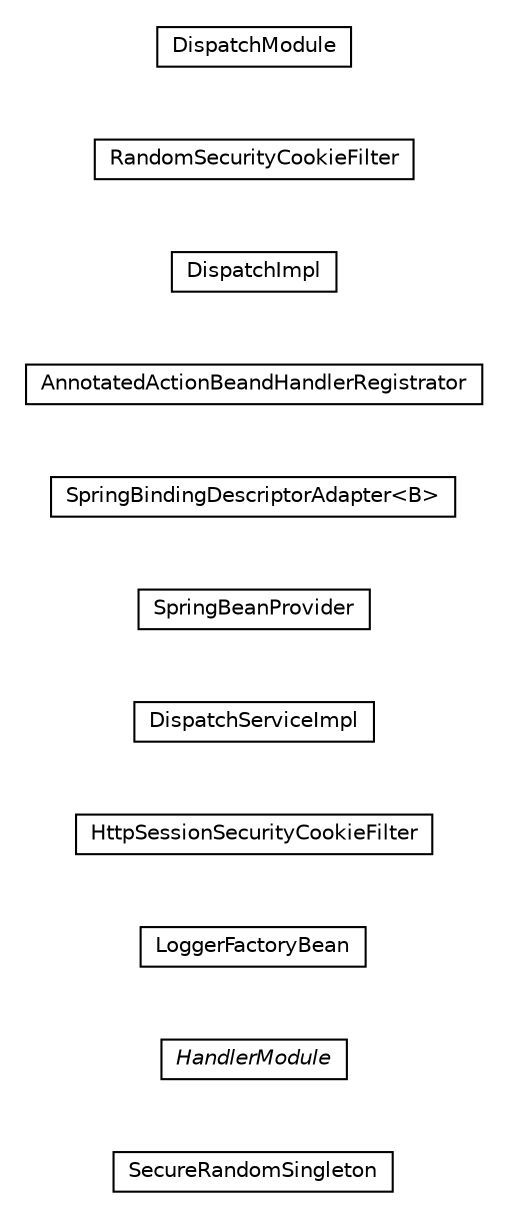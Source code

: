 #!/usr/local/bin/dot
#
# Class diagram 
# Generated by UMLGraph version R5_6-24-gf6e263 (http://www.umlgraph.org/)
#

digraph G {
	edge [fontname="Helvetica",fontsize=10,labelfontname="Helvetica",labelfontsize=10];
	node [fontname="Helvetica",fontsize=10,shape=plaintext];
	nodesep=0.25;
	ranksep=0.5;
	rankdir=LR;
	// com.gwtplatform.dispatch.server.spring.SecureRandomSingleton
	c20243 [label=<<table title="com.gwtplatform.dispatch.server.spring.SecureRandomSingleton" border="0" cellborder="1" cellspacing="0" cellpadding="2" port="p" href="./SecureRandomSingleton.html">
		<tr><td><table border="0" cellspacing="0" cellpadding="1">
<tr><td align="center" balign="center"> SecureRandomSingleton </td></tr>
		</table></td></tr>
		</table>>, URL="./SecureRandomSingleton.html", fontname="Helvetica", fontcolor="black", fontsize=10.0];
	// com.gwtplatform.dispatch.server.spring.HandlerModule
	c20244 [label=<<table title="com.gwtplatform.dispatch.server.spring.HandlerModule" border="0" cellborder="1" cellspacing="0" cellpadding="2" port="p" href="./HandlerModule.html">
		<tr><td><table border="0" cellspacing="0" cellpadding="1">
<tr><td align="center" balign="center"><font face="Helvetica-Oblique"> HandlerModule </font></td></tr>
		</table></td></tr>
		</table>>, URL="./HandlerModule.html", fontname="Helvetica", fontcolor="black", fontsize=10.0];
	// com.gwtplatform.dispatch.server.spring.LoggerFactoryBean
	c20245 [label=<<table title="com.gwtplatform.dispatch.server.spring.LoggerFactoryBean" border="0" cellborder="1" cellspacing="0" cellpadding="2" port="p" href="./LoggerFactoryBean.html">
		<tr><td><table border="0" cellspacing="0" cellpadding="1">
<tr><td align="center" balign="center"> LoggerFactoryBean </td></tr>
		</table></td></tr>
		</table>>, URL="./LoggerFactoryBean.html", fontname="Helvetica", fontcolor="black", fontsize=10.0];
	// com.gwtplatform.dispatch.server.spring.HttpSessionSecurityCookieFilter
	c20246 [label=<<table title="com.gwtplatform.dispatch.server.spring.HttpSessionSecurityCookieFilter" border="0" cellborder="1" cellspacing="0" cellpadding="2" port="p" href="./HttpSessionSecurityCookieFilter.html">
		<tr><td><table border="0" cellspacing="0" cellpadding="1">
<tr><td align="center" balign="center"> HttpSessionSecurityCookieFilter </td></tr>
		</table></td></tr>
		</table>>, URL="./HttpSessionSecurityCookieFilter.html", fontname="Helvetica", fontcolor="black", fontsize=10.0];
	// com.gwtplatform.dispatch.server.spring.DispatchServiceImpl
	c20247 [label=<<table title="com.gwtplatform.dispatch.server.spring.DispatchServiceImpl" border="0" cellborder="1" cellspacing="0" cellpadding="2" port="p" href="./DispatchServiceImpl.html">
		<tr><td><table border="0" cellspacing="0" cellpadding="1">
<tr><td align="center" balign="center"> DispatchServiceImpl </td></tr>
		</table></td></tr>
		</table>>, URL="./DispatchServiceImpl.html", fontname="Helvetica", fontcolor="black", fontsize=10.0];
	// com.gwtplatform.dispatch.server.spring.SpringBeanProvider
	c20248 [label=<<table title="com.gwtplatform.dispatch.server.spring.SpringBeanProvider" border="0" cellborder="1" cellspacing="0" cellpadding="2" port="p" href="./SpringBeanProvider.html">
		<tr><td><table border="0" cellspacing="0" cellpadding="1">
<tr><td align="center" balign="center"> SpringBeanProvider </td></tr>
		</table></td></tr>
		</table>>, URL="./SpringBeanProvider.html", fontname="Helvetica", fontcolor="black", fontsize=10.0];
	// com.gwtplatform.dispatch.server.spring.SpringBeanProvider.SpringBindingDescriptorAdapter<B>
	c20249 [label=<<table title="com.gwtplatform.dispatch.server.spring.SpringBeanProvider.SpringBindingDescriptorAdapter" border="0" cellborder="1" cellspacing="0" cellpadding="2" port="p" href="./SpringBeanProvider.SpringBindingDescriptorAdapter.html">
		<tr><td><table border="0" cellspacing="0" cellpadding="1">
<tr><td align="center" balign="center"> SpringBindingDescriptorAdapter&lt;B&gt; </td></tr>
		</table></td></tr>
		</table>>, URL="./SpringBeanProvider.SpringBindingDescriptorAdapter.html", fontname="Helvetica", fontcolor="black", fontsize=10.0];
	// com.gwtplatform.dispatch.server.spring.AnnotatedActionBeandHandlerRegistrator
	c20250 [label=<<table title="com.gwtplatform.dispatch.server.spring.AnnotatedActionBeandHandlerRegistrator" border="0" cellborder="1" cellspacing="0" cellpadding="2" port="p" href="./AnnotatedActionBeandHandlerRegistrator.html">
		<tr><td><table border="0" cellspacing="0" cellpadding="1">
<tr><td align="center" balign="center"> AnnotatedActionBeandHandlerRegistrator </td></tr>
		</table></td></tr>
		</table>>, URL="./AnnotatedActionBeandHandlerRegistrator.html", fontname="Helvetica", fontcolor="black", fontsize=10.0];
	// com.gwtplatform.dispatch.server.spring.DispatchImpl
	c20251 [label=<<table title="com.gwtplatform.dispatch.server.spring.DispatchImpl" border="0" cellborder="1" cellspacing="0" cellpadding="2" port="p" href="./DispatchImpl.html">
		<tr><td><table border="0" cellspacing="0" cellpadding="1">
<tr><td align="center" balign="center"> DispatchImpl </td></tr>
		</table></td></tr>
		</table>>, URL="./DispatchImpl.html", fontname="Helvetica", fontcolor="black", fontsize=10.0];
	// com.gwtplatform.dispatch.server.spring.RandomSecurityCookieFilter
	c20252 [label=<<table title="com.gwtplatform.dispatch.server.spring.RandomSecurityCookieFilter" border="0" cellborder="1" cellspacing="0" cellpadding="2" port="p" href="./RandomSecurityCookieFilter.html">
		<tr><td><table border="0" cellspacing="0" cellpadding="1">
<tr><td align="center" balign="center"> RandomSecurityCookieFilter </td></tr>
		</table></td></tr>
		</table>>, URL="./RandomSecurityCookieFilter.html", fontname="Helvetica", fontcolor="black", fontsize=10.0];
	// com.gwtplatform.dispatch.server.spring.DispatchModule
	c20253 [label=<<table title="com.gwtplatform.dispatch.server.spring.DispatchModule" border="0" cellborder="1" cellspacing="0" cellpadding="2" port="p" href="./DispatchModule.html">
		<tr><td><table border="0" cellspacing="0" cellpadding="1">
<tr><td align="center" balign="center"> DispatchModule </td></tr>
		</table></td></tr>
		</table>>, URL="./DispatchModule.html", fontname="Helvetica", fontcolor="black", fontsize=10.0];
}

